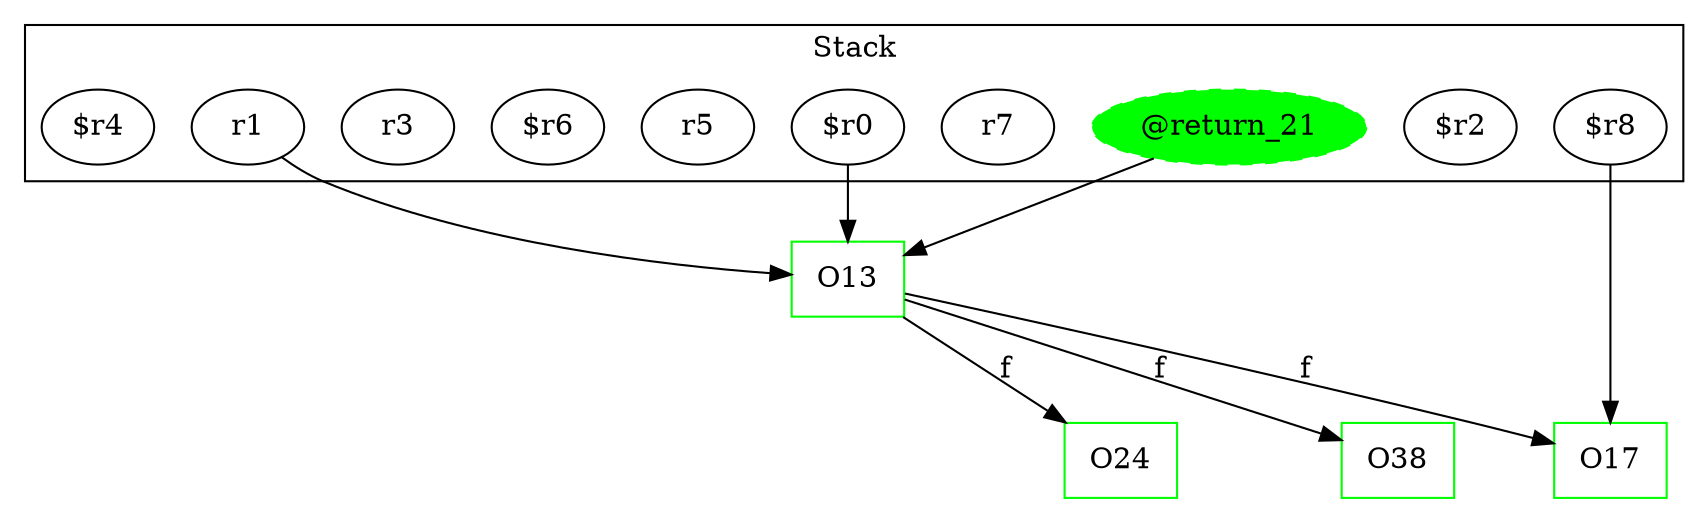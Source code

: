 digraph sample {
  rankDir="LR";
  subgraph cluster_0 {
    label="Stack"
    "r1"; "$r2"; "$r0"; "r7"; "$r8"; "r5"; "$r6"; "r3"; "@return_21"; "$r4"; 
  }
  "r1" -> { O13 };
  "$r2" -> { };
  "$r0" -> { O13 };
  "r7" -> { };
  "$r8" -> { O17 };
  "r5" -> { };
  "$r6" -> { };
  "r3" -> { };
  "@return_21" -> { O13 };
  "$r4" -> { };
  "@return_21"[style="filled,dashed"]; 
  O13[shape=box];
  O24[shape=box];
  O17[shape=box];
  O38[shape=box];
  O13 -> O24[label="f", weight="0.2"]
  O13 -> O17[label="f", weight="0.2"]
  O13 -> O38[label="f", weight="0.2"]
  O13[color="green"];
  O24[color="green"];
  O17[color="green"];
  O38[color="green"];
  "@return_21"[color="green"];
}
